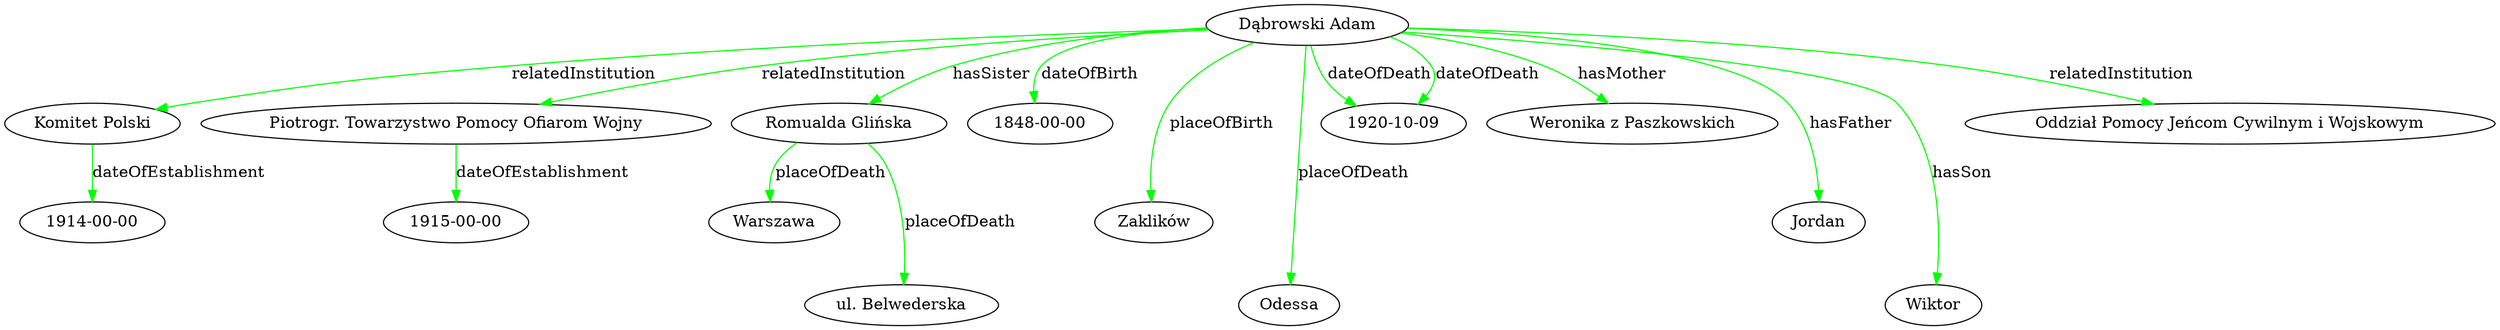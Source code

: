 digraph {
	"Dąbrowski Adam"	[color=black,
		label="Dąbrowski Adam"];
	"Komitet Polski"	[color=black,
		label="Komitet Polski"];
	"Dąbrowski Adam" -> "Komitet Polski"	[color=green,
		label=relatedInstitution];
	"Piotrogr. Towarzystwo Pomocy Ofiarom Wojny"	[color=black,
		label="Piotrogr. Towarzystwo Pomocy Ofiarom Wojny"];
	"Dąbrowski Adam" -> "Piotrogr. Towarzystwo Pomocy Ofiarom Wojny"	[color=green,
		label=relatedInstitution];
	"Romualda Glińska"	[color=black,
		label="Romualda Glińska"];
	"Dąbrowski Adam" -> "Romualda Glińska"	[color=green,
		label=hasSister];
	"Dąbrowski Adam" -> "1848-00-00"	[color=green,
		label=dateOfBirth,
		minlen=1];
	"Dąbrowski Adam" -> Zaklików	[color=green,
		label=placeOfBirth,
		minlen=2];
	"Dąbrowski Adam" -> Odessa	[color=green,
		label=placeOfDeath,
		minlen=3];
	"Dąbrowski Adam" -> "1920-10-09"	[color=green,
		label=dateOfDeath];
	"Dąbrowski Adam" -> "1920-10-09"	[color=green,
		label=dateOfDeath];
	"Dąbrowski Adam" -> "Weronika z Paszkowskich"	[color=green,
		label=hasMother,
		minlen=1];
	"Dąbrowski Adam" -> Jordan	[color=green,
		label=hasFather,
		minlen=2];
	"Dąbrowski Adam" -> Wiktor	[color=green,
		label=hasSon,
		minlen=3];
	"Dąbrowski Adam" -> "Oddział Pomocy Jeńcom Cywilnym i Wojskowym"	[color=green,
		label=relatedInstitution,
		minlen=1];
	"Komitet Polski" -> "1914-00-00"	[color=green,
		label=dateOfEstablishment,
		minlen=1];
	"Piotrogr. Towarzystwo Pomocy Ofiarom Wojny" -> "1915-00-00"	[color=green,
		label=dateOfEstablishment,
		minlen=1];
	"Romualda Glińska" -> Warszawa	[color=green,
		label=placeOfDeath,
		minlen=1];
	"Romualda Glińska" -> "ul. Belwederska"	[color=green,
		label=placeOfDeath,
		minlen=2];
}
